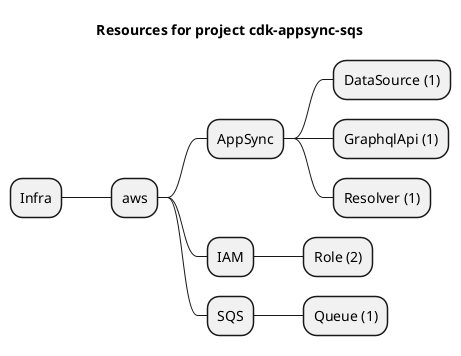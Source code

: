 @startmindmap
title Resources for project cdk-appsync-sqs
skinparam monochrome true
+ Infra
++ aws
+++ AppSync
++++ DataSource (1)
++++ GraphqlApi (1)
++++ Resolver (1)
+++ IAM
++++ Role (2)
+++ SQS
++++ Queue (1)
@endmindmap